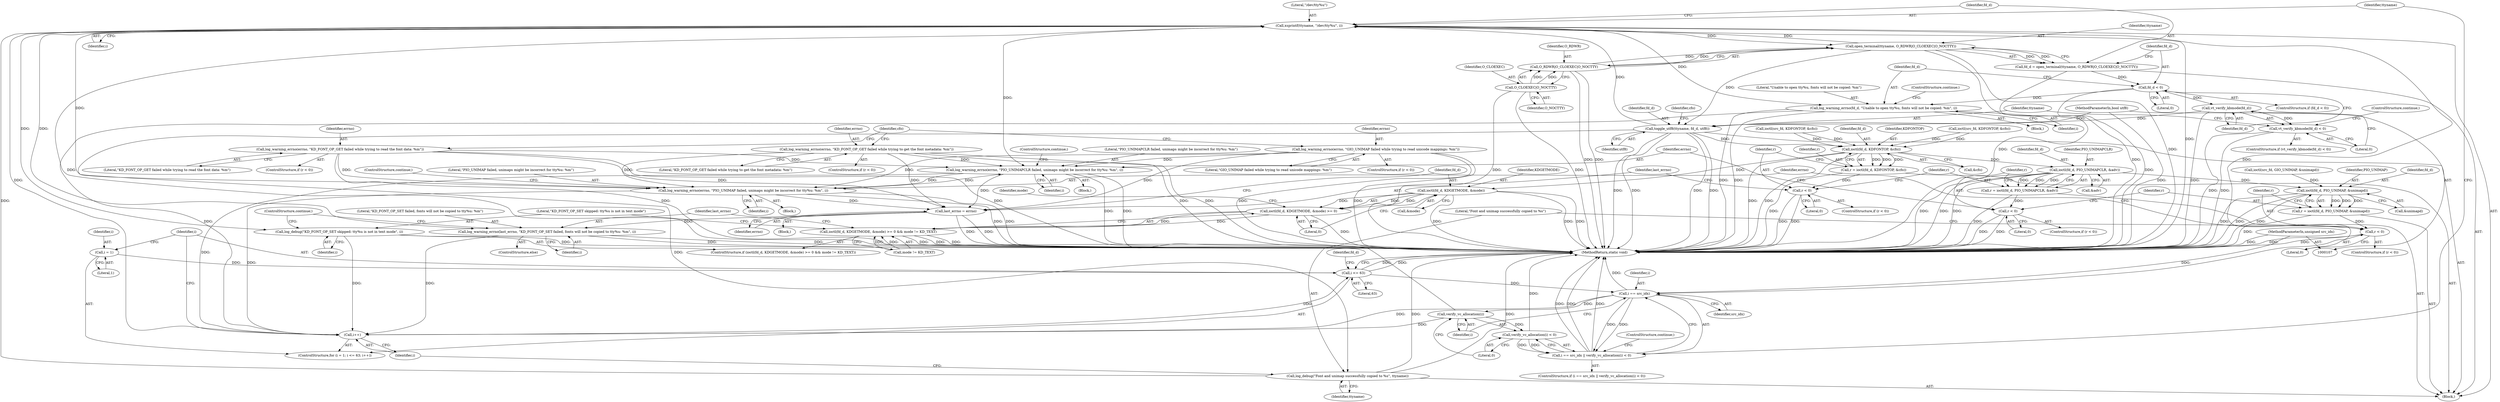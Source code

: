 digraph "0_systemd_9725f1a10f80f5e0ae7d9b60547458622aeb322f_1@API" {
"1000284" [label="(Call,xsprintf(ttyname, \"/dev/tty%u\", i))"];
"1000290" [label="(Call,open_terminal(ttyname, O_RDWR|O_CLOEXEC|O_NOCTTY))"];
"1000284" [label="(Call,xsprintf(ttyname, \"/dev/tty%u\", i))"];
"1000396" [label="(Call,log_debug(\"Font and unimap successfully copied to %s\", ttyname))"];
"1000313" [label="(Call,toggle_utf8(ttyname, fd_d, utf8))"];
"1000309" [label="(Call,vt_verify_kbmode(fd_d))"];
"1000298" [label="(Call,fd_d < 0)"];
"1000288" [label="(Call,fd_d = open_terminal(ttyname, O_RDWR|O_CLOEXEC|O_NOCTTY))"];
"1000110" [label="(MethodParameterIn,bool utf8)"];
"1000280" [label="(Call,verify_vc_allocation(i))"];
"1000276" [label="(Call,i == src_idx)"];
"1000262" [label="(Call,i <= 63)"];
"1000259" [label="(Call,i = 1)"];
"1000265" [label="(Call,i++)"];
"1000302" [label="(Call,log_warning_errno(fd_d, \"Unable to open tty%u, fonts will not be copied: %m\", i))"];
"1000357" [label="(Call,log_warning_errno(last_errno, \"KD_FONT_OP_SET failed, fonts will not be copied to tty%u: %m\", i))"];
"1000338" [label="(Call,last_errno = errno)"];
"1000374" [label="(Call,log_warning_errno(errno, \"PIO_UNIMAPCLR failed, unimaps might be incorrect for tty%u: %m\", i))"];
"1000215" [label="(Call,log_warning_errno(errno, \"KD_FONT_OP_GET failed while trying to read the font data: %m\"))"];
"1000391" [label="(Call,log_warning_errno(errno, \"PIO_UNIMAP failed, unimaps might be incorrect for tty%u: %m\", i))"];
"1000142" [label="(Call,log_warning_errno(errno, \"KD_FONT_OP_GET failed while trying to get the font metadata: %m\"))"];
"1000241" [label="(Call,log_warning_errno(errno, \"GIO_UNIMAP failed while trying to read unicode mappings: %m\"))"];
"1000353" [label="(Call,log_debug(\"KD_FONT_OP_SET skipped: tty%u is not in text mode\", i))"];
"1000109" [label="(MethodParameterIn,unsigned src_idx)"];
"1000292" [label="(Call,O_RDWR|O_CLOEXEC|O_NOCTTY)"];
"1000294" [label="(Call,O_CLOEXEC|O_NOCTTY)"];
"1000275" [label="(Call,i == src_idx || verify_vc_allocation(i) < 0)"];
"1000279" [label="(Call,verify_vc_allocation(i) < 0)"];
"1000308" [label="(Call,vt_verify_kbmode(fd_d) < 0)"];
"1000326" [label="(Call,ioctl(fd_d, KDFONTOP, &cfo))"];
"1000324" [label="(Call,r = ioctl(fd_d, KDFONTOP, &cfo))"];
"1000332" [label="(Call,r < 0)"];
"1000344" [label="(Call,ioctl(fd_d, KDGETMODE, &mode))"];
"1000343" [label="(Call,ioctl(fd_d, KDGETMODE, &mode) >= 0)"];
"1000342" [label="(Call,ioctl(fd_d, KDGETMODE, &mode) >= 0 && mode != KD_TEXT)"];
"1000364" [label="(Call,ioctl(fd_d, PIO_UNIMAPCLR, &adv))"];
"1000362" [label="(Call,r = ioctl(fd_d, PIO_UNIMAPCLR, &adv))"];
"1000370" [label="(Call,r < 0)"];
"1000381" [label="(Call,ioctl(fd_d, PIO_UNIMAP, &unimapd))"];
"1000379" [label="(Call,r = ioctl(fd_d, PIO_UNIMAP, &unimapd))"];
"1000387" [label="(Call,r < 0)"];
"1000292" [label="(Call,O_RDWR|O_CLOEXEC|O_NOCTTY)"];
"1000242" [label="(Identifier,errno)"];
"1000326" [label="(Call,ioctl(fd_d, KDFONTOP, &cfo))"];
"1000243" [label="(Literal,\"GIO_UNIMAP failed while trying to read unicode mappings: %m\")"];
"1000349" [label="(Literal,0)"];
"1000315" [label="(Identifier,fd_d)"];
"1000258" [label="(ControlStructure,for (i = 1; i <= 63; i++))"];
"1000311" [label="(Literal,0)"];
"1000314" [label="(Identifier,ttyname)"];
"1000362" [label="(Call,r = ioctl(fd_d, PIO_UNIMAPCLR, &adv))"];
"1000232" [label="(Call,ioctl(src_fd, GIO_UNIMAP, &unimapd))"];
"1000386" [label="(ControlStructure,if (r < 0))"];
"1000373" [label="(Block,)"];
"1000381" [label="(Call,ioctl(fd_d, PIO_UNIMAP, &unimapd))"];
"1000301" [label="(Block,)"];
"1000380" [label="(Identifier,r)"];
"1000277" [label="(Identifier,i)"];
"1000290" [label="(Call,open_terminal(ttyname, O_RDWR|O_CLOEXEC|O_NOCTTY))"];
"1000271" [label="(Identifier,fd_d)"];
"1000390" [label="(Block,)"];
"1000346" [label="(Identifier,KDGETMODE)"];
"1000211" [label="(ControlStructure,if (r < 0))"];
"1000217" [label="(Literal,\"KD_FONT_OP_GET failed while trying to read the font data: %m\")"];
"1000344" [label="(Call,ioctl(fd_d, KDGETMODE, &mode))"];
"1000265" [label="(Call,i++)"];
"1000304" [label="(Literal,\"Unable to open tty%u, fonts will not be copied: %m\")"];
"1000275" [label="(Call,i == src_idx || verify_vc_allocation(i) < 0)"];
"1000241" [label="(Call,log_warning_errno(errno, \"GIO_UNIMAP failed while trying to read unicode mappings: %m\"))"];
"1000306" [label="(ControlStructure,continue;)"];
"1000313" [label="(Call,toggle_utf8(ttyname, fd_d, utf8))"];
"1000356" [label="(ControlStructure,else)"];
"1000395" [label="(ControlStructure,continue;)"];
"1000328" [label="(Identifier,KDFONTOP)"];
"1000379" [label="(Call,r = ioctl(fd_d, PIO_UNIMAP, &unimapd))"];
"1000144" [label="(Literal,\"KD_FONT_OP_GET failed while trying to get the font metadata: %m\")"];
"1000325" [label="(Identifier,r)"];
"1000287" [label="(Identifier,i)"];
"1000334" [label="(Literal,0)"];
"1000335" [label="(Block,)"];
"1000367" [label="(Call,&adv)"];
"1000297" [label="(ControlStructure,if (fd_d < 0))"];
"1000291" [label="(Identifier,ttyname)"];
"1000398" [label="(Identifier,ttyname)"];
"1000143" [label="(Identifier,errno)"];
"1000215" [label="(Call,log_warning_errno(errno, \"KD_FONT_OP_GET failed while trying to read the font data: %m\"))"];
"1000331" [label="(ControlStructure,if (r < 0))"];
"1000371" [label="(Identifier,r)"];
"1000206" [label="(Call,ioctl(src_fd, KDFONTOP, &cfo))"];
"1000109" [label="(MethodParameterIn,unsigned src_idx)"];
"1000340" [label="(Identifier,errno)"];
"1000142" [label="(Call,log_warning_errno(errno, \"KD_FONT_OP_GET failed while trying to get the font metadata: %m\"))"];
"1000309" [label="(Call,vt_verify_kbmode(fd_d))"];
"1000216" [label="(Identifier,errno)"];
"1000308" [label="(Call,vt_verify_kbmode(fd_d) < 0)"];
"1000264" [label="(Literal,63)"];
"1000375" [label="(Identifier,errno)"];
"1000341" [label="(ControlStructure,if (ioctl(fd_d, KDGETMODE, &mode) >= 0 && mode != KD_TEXT))"];
"1000383" [label="(Identifier,PIO_UNIMAP)"];
"1000263" [label="(Identifier,i)"];
"1000365" [label="(Identifier,fd_d)"];
"1000288" [label="(Call,fd_d = open_terminal(ttyname, O_RDWR|O_CLOEXEC|O_NOCTTY))"];
"1000343" [label="(Call,ioctl(fd_d, KDGETMODE, &mode) >= 0)"];
"1000260" [label="(Identifier,i)"];
"1000361" [label="(ControlStructure,continue;)"];
"1000378" [label="(ControlStructure,continue;)"];
"1000310" [label="(Identifier,fd_d)"];
"1000351" [label="(Identifier,mode)"];
"1000296" [label="(Identifier,O_NOCTTY)"];
"1000285" [label="(Identifier,ttyname)"];
"1000279" [label="(Call,verify_vc_allocation(i) < 0)"];
"1000387" [label="(Call,r < 0)"];
"1000370" [label="(Call,r < 0)"];
"1000345" [label="(Identifier,fd_d)"];
"1000281" [label="(Identifier,i)"];
"1000294" [label="(Call,O_CLOEXEC|O_NOCTTY)"];
"1000360" [label="(Identifier,i)"];
"1000372" [label="(Literal,0)"];
"1000303" [label="(Identifier,fd_d)"];
"1000110" [label="(MethodParameterIn,bool utf8)"];
"1000305" [label="(Identifier,i)"];
"1000359" [label="(Literal,\"KD_FONT_OP_SET failed, fonts will not be copied to tty%u: %m\")"];
"1000289" [label="(Identifier,fd_d)"];
"1000354" [label="(Literal,\"KD_FONT_OP_SET skipped: tty%u is not in text mode\")"];
"1000320" [label="(Identifier,cfo)"];
"1000299" [label="(Identifier,fd_d)"];
"1000376" [label="(Literal,\"PIO_UNIMAPCLR failed, unimaps might be incorrect for tty%u: %m\")"];
"1000393" [label="(Literal,\"PIO_UNIMAP failed, unimaps might be incorrect for tty%u: %m\")"];
"1000300" [label="(Literal,0)"];
"1000133" [label="(Call,ioctl(src_fd, KDFONTOP, &cfo))"];
"1000282" [label="(Literal,0)"];
"1000347" [label="(Call,&mode)"];
"1000329" [label="(Call,&cfo)"];
"1000253" [label="(Identifier,cfo)"];
"1000338" [label="(Call,last_errno = errno)"];
"1000358" [label="(Identifier,last_errno)"];
"1000283" [label="(ControlStructure,continue;)"];
"1000274" [label="(ControlStructure,if (i == src_idx || verify_vc_allocation(i) < 0))"];
"1000280" [label="(Call,verify_vc_allocation(i))"];
"1000276" [label="(Call,i == src_idx)"];
"1000394" [label="(Identifier,i)"];
"1000259" [label="(Call,i = 1)"];
"1000262" [label="(Call,i <= 63)"];
"1000389" [label="(Literal,0)"];
"1000384" [label="(Call,&unimapd)"];
"1000342" [label="(Call,ioctl(fd_d, KDGETMODE, &mode) >= 0 && mode != KD_TEXT)"];
"1000392" [label="(Identifier,errno)"];
"1000324" [label="(Call,r = ioctl(fd_d, KDFONTOP, &cfo))"];
"1000364" [label="(Call,ioctl(fd_d, PIO_UNIMAPCLR, &adv))"];
"1000369" [label="(ControlStructure,if (r < 0))"];
"1000278" [label="(Identifier,src_idx)"];
"1000327" [label="(Identifier,fd_d)"];
"1000388" [label="(Identifier,r)"];
"1000307" [label="(ControlStructure,if (vt_verify_kbmode(fd_d) < 0))"];
"1000382" [label="(Identifier,fd_d)"];
"1000355" [label="(Identifier,i)"];
"1000374" [label="(Call,log_warning_errno(errno, \"PIO_UNIMAPCLR failed, unimaps might be incorrect for tty%u: %m\", i))"];
"1000316" [label="(Identifier,utf8)"];
"1000267" [label="(Block,)"];
"1000332" [label="(Call,r < 0)"];
"1000284" [label="(Call,xsprintf(ttyname, \"/dev/tty%u\", i))"];
"1000295" [label="(Identifier,O_CLOEXEC)"];
"1000286" [label="(Literal,\"/dev/tty%u\")"];
"1000353" [label="(Call,log_debug(\"KD_FONT_OP_SET skipped: tty%u is not in text mode\", i))"];
"1000138" [label="(ControlStructure,if (r < 0))"];
"1000298" [label="(Call,fd_d < 0)"];
"1000391" [label="(Call,log_warning_errno(errno, \"PIO_UNIMAP failed, unimaps might be incorrect for tty%u: %m\", i))"];
"1000312" [label="(ControlStructure,continue;)"];
"1000396" [label="(Call,log_debug(\"Font and unimap successfully copied to %s\", ttyname))"];
"1000237" [label="(ControlStructure,if (r < 0))"];
"1000266" [label="(Identifier,i)"];
"1000377" [label="(Identifier,i)"];
"1000293" [label="(Identifier,O_RDWR)"];
"1000397" [label="(Literal,\"Font and unimap successfully copied to %s\")"];
"1000350" [label="(Call,mode != KD_TEXT)"];
"1000399" [label="(MethodReturn,static void)"];
"1000261" [label="(Literal,1)"];
"1000357" [label="(Call,log_warning_errno(last_errno, \"KD_FONT_OP_SET failed, fonts will not be copied to tty%u: %m\", i))"];
"1000333" [label="(Identifier,r)"];
"1000339" [label="(Identifier,last_errno)"];
"1000363" [label="(Identifier,r)"];
"1000302" [label="(Call,log_warning_errno(fd_d, \"Unable to open tty%u, fonts will not be copied: %m\", i))"];
"1000366" [label="(Identifier,PIO_UNIMAPCLR)"];
"1000284" -> "1000267"  [label="AST: "];
"1000284" -> "1000287"  [label="CFG: "];
"1000285" -> "1000284"  [label="AST: "];
"1000286" -> "1000284"  [label="AST: "];
"1000287" -> "1000284"  [label="AST: "];
"1000289" -> "1000284"  [label="CFG: "];
"1000284" -> "1000399"  [label="DDG: "];
"1000284" -> "1000265"  [label="DDG: "];
"1000290" -> "1000284"  [label="DDG: "];
"1000396" -> "1000284"  [label="DDG: "];
"1000313" -> "1000284"  [label="DDG: "];
"1000280" -> "1000284"  [label="DDG: "];
"1000276" -> "1000284"  [label="DDG: "];
"1000284" -> "1000290"  [label="DDG: "];
"1000284" -> "1000302"  [label="DDG: "];
"1000284" -> "1000353"  [label="DDG: "];
"1000284" -> "1000357"  [label="DDG: "];
"1000284" -> "1000374"  [label="DDG: "];
"1000284" -> "1000391"  [label="DDG: "];
"1000290" -> "1000288"  [label="AST: "];
"1000290" -> "1000292"  [label="CFG: "];
"1000291" -> "1000290"  [label="AST: "];
"1000292" -> "1000290"  [label="AST: "];
"1000288" -> "1000290"  [label="CFG: "];
"1000290" -> "1000399"  [label="DDG: "];
"1000290" -> "1000399"  [label="DDG: "];
"1000290" -> "1000288"  [label="DDG: "];
"1000290" -> "1000288"  [label="DDG: "];
"1000292" -> "1000290"  [label="DDG: "];
"1000292" -> "1000290"  [label="DDG: "];
"1000290" -> "1000313"  [label="DDG: "];
"1000396" -> "1000267"  [label="AST: "];
"1000396" -> "1000398"  [label="CFG: "];
"1000397" -> "1000396"  [label="AST: "];
"1000398" -> "1000396"  [label="AST: "];
"1000266" -> "1000396"  [label="CFG: "];
"1000396" -> "1000399"  [label="DDG: "];
"1000396" -> "1000399"  [label="DDG: "];
"1000313" -> "1000396"  [label="DDG: "];
"1000313" -> "1000267"  [label="AST: "];
"1000313" -> "1000316"  [label="CFG: "];
"1000314" -> "1000313"  [label="AST: "];
"1000315" -> "1000313"  [label="AST: "];
"1000316" -> "1000313"  [label="AST: "];
"1000320" -> "1000313"  [label="CFG: "];
"1000313" -> "1000399"  [label="DDG: "];
"1000313" -> "1000399"  [label="DDG: "];
"1000313" -> "1000399"  [label="DDG: "];
"1000313" -> "1000399"  [label="DDG: "];
"1000309" -> "1000313"  [label="DDG: "];
"1000110" -> "1000313"  [label="DDG: "];
"1000313" -> "1000326"  [label="DDG: "];
"1000309" -> "1000308"  [label="AST: "];
"1000309" -> "1000310"  [label="CFG: "];
"1000310" -> "1000309"  [label="AST: "];
"1000311" -> "1000309"  [label="CFG: "];
"1000309" -> "1000399"  [label="DDG: "];
"1000309" -> "1000308"  [label="DDG: "];
"1000298" -> "1000309"  [label="DDG: "];
"1000298" -> "1000297"  [label="AST: "];
"1000298" -> "1000300"  [label="CFG: "];
"1000299" -> "1000298"  [label="AST: "];
"1000300" -> "1000298"  [label="AST: "];
"1000303" -> "1000298"  [label="CFG: "];
"1000310" -> "1000298"  [label="CFG: "];
"1000298" -> "1000399"  [label="DDG: "];
"1000288" -> "1000298"  [label="DDG: "];
"1000298" -> "1000302"  [label="DDG: "];
"1000288" -> "1000267"  [label="AST: "];
"1000289" -> "1000288"  [label="AST: "];
"1000299" -> "1000288"  [label="CFG: "];
"1000288" -> "1000399"  [label="DDG: "];
"1000110" -> "1000107"  [label="AST: "];
"1000110" -> "1000399"  [label="DDG: "];
"1000280" -> "1000279"  [label="AST: "];
"1000280" -> "1000281"  [label="CFG: "];
"1000281" -> "1000280"  [label="AST: "];
"1000282" -> "1000280"  [label="CFG: "];
"1000280" -> "1000265"  [label="DDG: "];
"1000280" -> "1000279"  [label="DDG: "];
"1000276" -> "1000280"  [label="DDG: "];
"1000276" -> "1000275"  [label="AST: "];
"1000276" -> "1000278"  [label="CFG: "];
"1000277" -> "1000276"  [label="AST: "];
"1000278" -> "1000276"  [label="AST: "];
"1000281" -> "1000276"  [label="CFG: "];
"1000275" -> "1000276"  [label="CFG: "];
"1000276" -> "1000399"  [label="DDG: "];
"1000276" -> "1000265"  [label="DDG: "];
"1000276" -> "1000275"  [label="DDG: "];
"1000276" -> "1000275"  [label="DDG: "];
"1000262" -> "1000276"  [label="DDG: "];
"1000109" -> "1000276"  [label="DDG: "];
"1000262" -> "1000258"  [label="AST: "];
"1000262" -> "1000264"  [label="CFG: "];
"1000263" -> "1000262"  [label="AST: "];
"1000264" -> "1000262"  [label="AST: "];
"1000271" -> "1000262"  [label="CFG: "];
"1000399" -> "1000262"  [label="CFG: "];
"1000262" -> "1000399"  [label="DDG: "];
"1000262" -> "1000399"  [label="DDG: "];
"1000259" -> "1000262"  [label="DDG: "];
"1000265" -> "1000262"  [label="DDG: "];
"1000259" -> "1000258"  [label="AST: "];
"1000259" -> "1000261"  [label="CFG: "];
"1000260" -> "1000259"  [label="AST: "];
"1000261" -> "1000259"  [label="AST: "];
"1000263" -> "1000259"  [label="CFG: "];
"1000265" -> "1000258"  [label="AST: "];
"1000265" -> "1000266"  [label="CFG: "];
"1000266" -> "1000265"  [label="AST: "];
"1000263" -> "1000265"  [label="CFG: "];
"1000302" -> "1000265"  [label="DDG: "];
"1000357" -> "1000265"  [label="DDG: "];
"1000353" -> "1000265"  [label="DDG: "];
"1000391" -> "1000265"  [label="DDG: "];
"1000374" -> "1000265"  [label="DDG: "];
"1000302" -> "1000301"  [label="AST: "];
"1000302" -> "1000305"  [label="CFG: "];
"1000303" -> "1000302"  [label="AST: "];
"1000304" -> "1000302"  [label="AST: "];
"1000305" -> "1000302"  [label="AST: "];
"1000306" -> "1000302"  [label="CFG: "];
"1000302" -> "1000399"  [label="DDG: "];
"1000302" -> "1000399"  [label="DDG: "];
"1000357" -> "1000356"  [label="AST: "];
"1000357" -> "1000360"  [label="CFG: "];
"1000358" -> "1000357"  [label="AST: "];
"1000359" -> "1000357"  [label="AST: "];
"1000360" -> "1000357"  [label="AST: "];
"1000361" -> "1000357"  [label="CFG: "];
"1000357" -> "1000399"  [label="DDG: "];
"1000357" -> "1000399"  [label="DDG: "];
"1000338" -> "1000357"  [label="DDG: "];
"1000338" -> "1000335"  [label="AST: "];
"1000338" -> "1000340"  [label="CFG: "];
"1000339" -> "1000338"  [label="AST: "];
"1000340" -> "1000338"  [label="AST: "];
"1000345" -> "1000338"  [label="CFG: "];
"1000338" -> "1000399"  [label="DDG: "];
"1000338" -> "1000399"  [label="DDG: "];
"1000374" -> "1000338"  [label="DDG: "];
"1000215" -> "1000338"  [label="DDG: "];
"1000391" -> "1000338"  [label="DDG: "];
"1000142" -> "1000338"  [label="DDG: "];
"1000241" -> "1000338"  [label="DDG: "];
"1000374" -> "1000373"  [label="AST: "];
"1000374" -> "1000377"  [label="CFG: "];
"1000375" -> "1000374"  [label="AST: "];
"1000376" -> "1000374"  [label="AST: "];
"1000377" -> "1000374"  [label="AST: "];
"1000378" -> "1000374"  [label="CFG: "];
"1000374" -> "1000399"  [label="DDG: "];
"1000374" -> "1000399"  [label="DDG: "];
"1000215" -> "1000374"  [label="DDG: "];
"1000391" -> "1000374"  [label="DDG: "];
"1000142" -> "1000374"  [label="DDG: "];
"1000241" -> "1000374"  [label="DDG: "];
"1000374" -> "1000391"  [label="DDG: "];
"1000215" -> "1000211"  [label="AST: "];
"1000215" -> "1000217"  [label="CFG: "];
"1000216" -> "1000215"  [label="AST: "];
"1000217" -> "1000215"  [label="AST: "];
"1000253" -> "1000215"  [label="CFG: "];
"1000215" -> "1000399"  [label="DDG: "];
"1000215" -> "1000399"  [label="DDG: "];
"1000215" -> "1000391"  [label="DDG: "];
"1000391" -> "1000390"  [label="AST: "];
"1000391" -> "1000394"  [label="CFG: "];
"1000392" -> "1000391"  [label="AST: "];
"1000393" -> "1000391"  [label="AST: "];
"1000394" -> "1000391"  [label="AST: "];
"1000395" -> "1000391"  [label="CFG: "];
"1000391" -> "1000399"  [label="DDG: "];
"1000391" -> "1000399"  [label="DDG: "];
"1000142" -> "1000391"  [label="DDG: "];
"1000241" -> "1000391"  [label="DDG: "];
"1000142" -> "1000138"  [label="AST: "];
"1000142" -> "1000144"  [label="CFG: "];
"1000143" -> "1000142"  [label="AST: "];
"1000144" -> "1000142"  [label="AST: "];
"1000253" -> "1000142"  [label="CFG: "];
"1000142" -> "1000399"  [label="DDG: "];
"1000142" -> "1000399"  [label="DDG: "];
"1000241" -> "1000237"  [label="AST: "];
"1000241" -> "1000243"  [label="CFG: "];
"1000242" -> "1000241"  [label="AST: "];
"1000243" -> "1000241"  [label="AST: "];
"1000253" -> "1000241"  [label="CFG: "];
"1000241" -> "1000399"  [label="DDG: "];
"1000241" -> "1000399"  [label="DDG: "];
"1000353" -> "1000341"  [label="AST: "];
"1000353" -> "1000355"  [label="CFG: "];
"1000354" -> "1000353"  [label="AST: "];
"1000355" -> "1000353"  [label="AST: "];
"1000361" -> "1000353"  [label="CFG: "];
"1000353" -> "1000399"  [label="DDG: "];
"1000109" -> "1000107"  [label="AST: "];
"1000109" -> "1000399"  [label="DDG: "];
"1000292" -> "1000294"  [label="CFG: "];
"1000293" -> "1000292"  [label="AST: "];
"1000294" -> "1000292"  [label="AST: "];
"1000292" -> "1000399"  [label="DDG: "];
"1000292" -> "1000399"  [label="DDG: "];
"1000294" -> "1000292"  [label="DDG: "];
"1000294" -> "1000292"  [label="DDG: "];
"1000294" -> "1000296"  [label="CFG: "];
"1000295" -> "1000294"  [label="AST: "];
"1000296" -> "1000294"  [label="AST: "];
"1000294" -> "1000399"  [label="DDG: "];
"1000294" -> "1000399"  [label="DDG: "];
"1000275" -> "1000274"  [label="AST: "];
"1000275" -> "1000279"  [label="CFG: "];
"1000279" -> "1000275"  [label="AST: "];
"1000283" -> "1000275"  [label="CFG: "];
"1000285" -> "1000275"  [label="CFG: "];
"1000275" -> "1000399"  [label="DDG: "];
"1000275" -> "1000399"  [label="DDG: "];
"1000275" -> "1000399"  [label="DDG: "];
"1000279" -> "1000275"  [label="DDG: "];
"1000279" -> "1000275"  [label="DDG: "];
"1000279" -> "1000282"  [label="CFG: "];
"1000282" -> "1000279"  [label="AST: "];
"1000279" -> "1000399"  [label="DDG: "];
"1000308" -> "1000307"  [label="AST: "];
"1000308" -> "1000311"  [label="CFG: "];
"1000311" -> "1000308"  [label="AST: "];
"1000312" -> "1000308"  [label="CFG: "];
"1000314" -> "1000308"  [label="CFG: "];
"1000308" -> "1000399"  [label="DDG: "];
"1000308" -> "1000399"  [label="DDG: "];
"1000326" -> "1000324"  [label="AST: "];
"1000326" -> "1000329"  [label="CFG: "];
"1000327" -> "1000326"  [label="AST: "];
"1000328" -> "1000326"  [label="AST: "];
"1000329" -> "1000326"  [label="AST: "];
"1000324" -> "1000326"  [label="CFG: "];
"1000326" -> "1000399"  [label="DDG: "];
"1000326" -> "1000399"  [label="DDG: "];
"1000326" -> "1000324"  [label="DDG: "];
"1000326" -> "1000324"  [label="DDG: "];
"1000326" -> "1000324"  [label="DDG: "];
"1000206" -> "1000326"  [label="DDG: "];
"1000206" -> "1000326"  [label="DDG: "];
"1000133" -> "1000326"  [label="DDG: "];
"1000133" -> "1000326"  [label="DDG: "];
"1000326" -> "1000344"  [label="DDG: "];
"1000326" -> "1000364"  [label="DDG: "];
"1000324" -> "1000267"  [label="AST: "];
"1000325" -> "1000324"  [label="AST: "];
"1000333" -> "1000324"  [label="CFG: "];
"1000324" -> "1000399"  [label="DDG: "];
"1000324" -> "1000332"  [label="DDG: "];
"1000332" -> "1000331"  [label="AST: "];
"1000332" -> "1000334"  [label="CFG: "];
"1000333" -> "1000332"  [label="AST: "];
"1000334" -> "1000332"  [label="AST: "];
"1000339" -> "1000332"  [label="CFG: "];
"1000363" -> "1000332"  [label="CFG: "];
"1000332" -> "1000399"  [label="DDG: "];
"1000332" -> "1000399"  [label="DDG: "];
"1000344" -> "1000343"  [label="AST: "];
"1000344" -> "1000347"  [label="CFG: "];
"1000345" -> "1000344"  [label="AST: "];
"1000346" -> "1000344"  [label="AST: "];
"1000347" -> "1000344"  [label="AST: "];
"1000349" -> "1000344"  [label="CFG: "];
"1000344" -> "1000399"  [label="DDG: "];
"1000344" -> "1000399"  [label="DDG: "];
"1000344" -> "1000399"  [label="DDG: "];
"1000344" -> "1000343"  [label="DDG: "];
"1000344" -> "1000343"  [label="DDG: "];
"1000344" -> "1000343"  [label="DDG: "];
"1000343" -> "1000342"  [label="AST: "];
"1000343" -> "1000349"  [label="CFG: "];
"1000349" -> "1000343"  [label="AST: "];
"1000351" -> "1000343"  [label="CFG: "];
"1000342" -> "1000343"  [label="CFG: "];
"1000343" -> "1000399"  [label="DDG: "];
"1000343" -> "1000342"  [label="DDG: "];
"1000343" -> "1000342"  [label="DDG: "];
"1000342" -> "1000341"  [label="AST: "];
"1000342" -> "1000350"  [label="CFG: "];
"1000350" -> "1000342"  [label="AST: "];
"1000354" -> "1000342"  [label="CFG: "];
"1000358" -> "1000342"  [label="CFG: "];
"1000342" -> "1000399"  [label="DDG: "];
"1000342" -> "1000399"  [label="DDG: "];
"1000342" -> "1000399"  [label="DDG: "];
"1000350" -> "1000342"  [label="DDG: "];
"1000350" -> "1000342"  [label="DDG: "];
"1000364" -> "1000362"  [label="AST: "];
"1000364" -> "1000367"  [label="CFG: "];
"1000365" -> "1000364"  [label="AST: "];
"1000366" -> "1000364"  [label="AST: "];
"1000367" -> "1000364"  [label="AST: "];
"1000362" -> "1000364"  [label="CFG: "];
"1000364" -> "1000399"  [label="DDG: "];
"1000364" -> "1000399"  [label="DDG: "];
"1000364" -> "1000399"  [label="DDG: "];
"1000364" -> "1000362"  [label="DDG: "];
"1000364" -> "1000362"  [label="DDG: "];
"1000364" -> "1000362"  [label="DDG: "];
"1000364" -> "1000381"  [label="DDG: "];
"1000362" -> "1000267"  [label="AST: "];
"1000363" -> "1000362"  [label="AST: "];
"1000371" -> "1000362"  [label="CFG: "];
"1000362" -> "1000399"  [label="DDG: "];
"1000362" -> "1000370"  [label="DDG: "];
"1000370" -> "1000369"  [label="AST: "];
"1000370" -> "1000372"  [label="CFG: "];
"1000371" -> "1000370"  [label="AST: "];
"1000372" -> "1000370"  [label="AST: "];
"1000375" -> "1000370"  [label="CFG: "];
"1000380" -> "1000370"  [label="CFG: "];
"1000370" -> "1000399"  [label="DDG: "];
"1000370" -> "1000399"  [label="DDG: "];
"1000381" -> "1000379"  [label="AST: "];
"1000381" -> "1000384"  [label="CFG: "];
"1000382" -> "1000381"  [label="AST: "];
"1000383" -> "1000381"  [label="AST: "];
"1000384" -> "1000381"  [label="AST: "];
"1000379" -> "1000381"  [label="CFG: "];
"1000381" -> "1000399"  [label="DDG: "];
"1000381" -> "1000399"  [label="DDG: "];
"1000381" -> "1000399"  [label="DDG: "];
"1000381" -> "1000379"  [label="DDG: "];
"1000381" -> "1000379"  [label="DDG: "];
"1000381" -> "1000379"  [label="DDG: "];
"1000232" -> "1000381"  [label="DDG: "];
"1000379" -> "1000267"  [label="AST: "];
"1000380" -> "1000379"  [label="AST: "];
"1000388" -> "1000379"  [label="CFG: "];
"1000379" -> "1000399"  [label="DDG: "];
"1000379" -> "1000387"  [label="DDG: "];
"1000387" -> "1000386"  [label="AST: "];
"1000387" -> "1000389"  [label="CFG: "];
"1000388" -> "1000387"  [label="AST: "];
"1000389" -> "1000387"  [label="AST: "];
"1000392" -> "1000387"  [label="CFG: "];
"1000397" -> "1000387"  [label="CFG: "];
"1000387" -> "1000399"  [label="DDG: "];
"1000387" -> "1000399"  [label="DDG: "];
}
